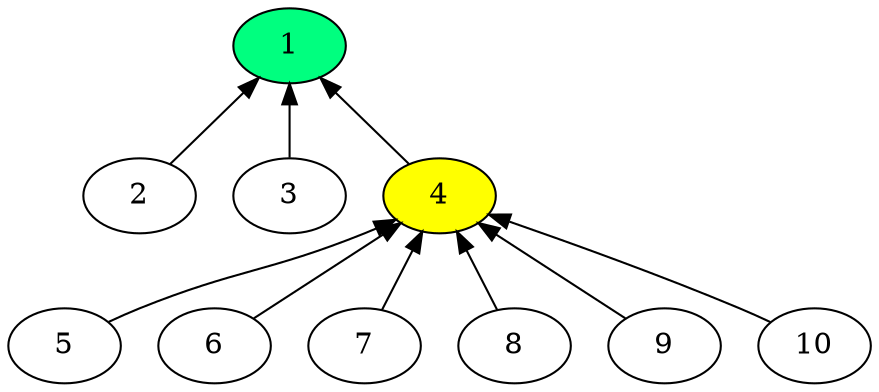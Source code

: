 digraph time_source_tree {
  rankdir="BT";
  "2" -> "1";
  "3" -> "1";
  "4" -> "1";
  "5" -> "4";
  "6" -> "4";
  "7" -> "4";
  "8" -> "4";
  "9" -> "4";
  "10" -> "4";
  "1" [fillcolor="yellow" style="filled"];
  "4" [fillcolor="yellow" style="filled"];
  "1" [rank="source" fillcolor="#00FF7F" style="filled"];
}
